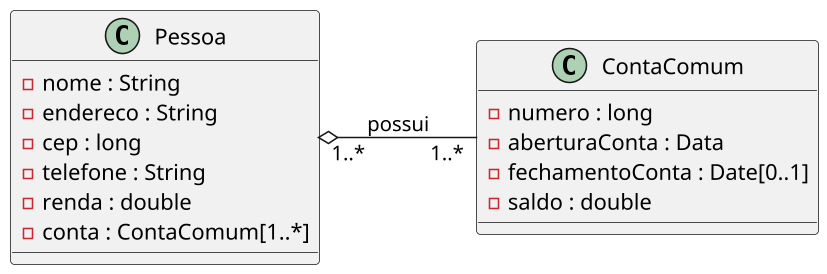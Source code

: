 @startuml

skinparam defaultFontName "Source Code Pro"
skinparam dpi 150

left to right direction

Pessoa "1..*" o-- "1..*" ContaComum : possui

class Pessoa {
  - nome : String
  - endereco : String
  - cep : long
  - telefone : String
  - renda : double
  - conta : ContaComum[1..*]
}

class ContaComum {
  - numero : long
  - aberturaConta : Data
  - fechamentoConta : Date[0..1]
  - saldo : double
}

@enduml